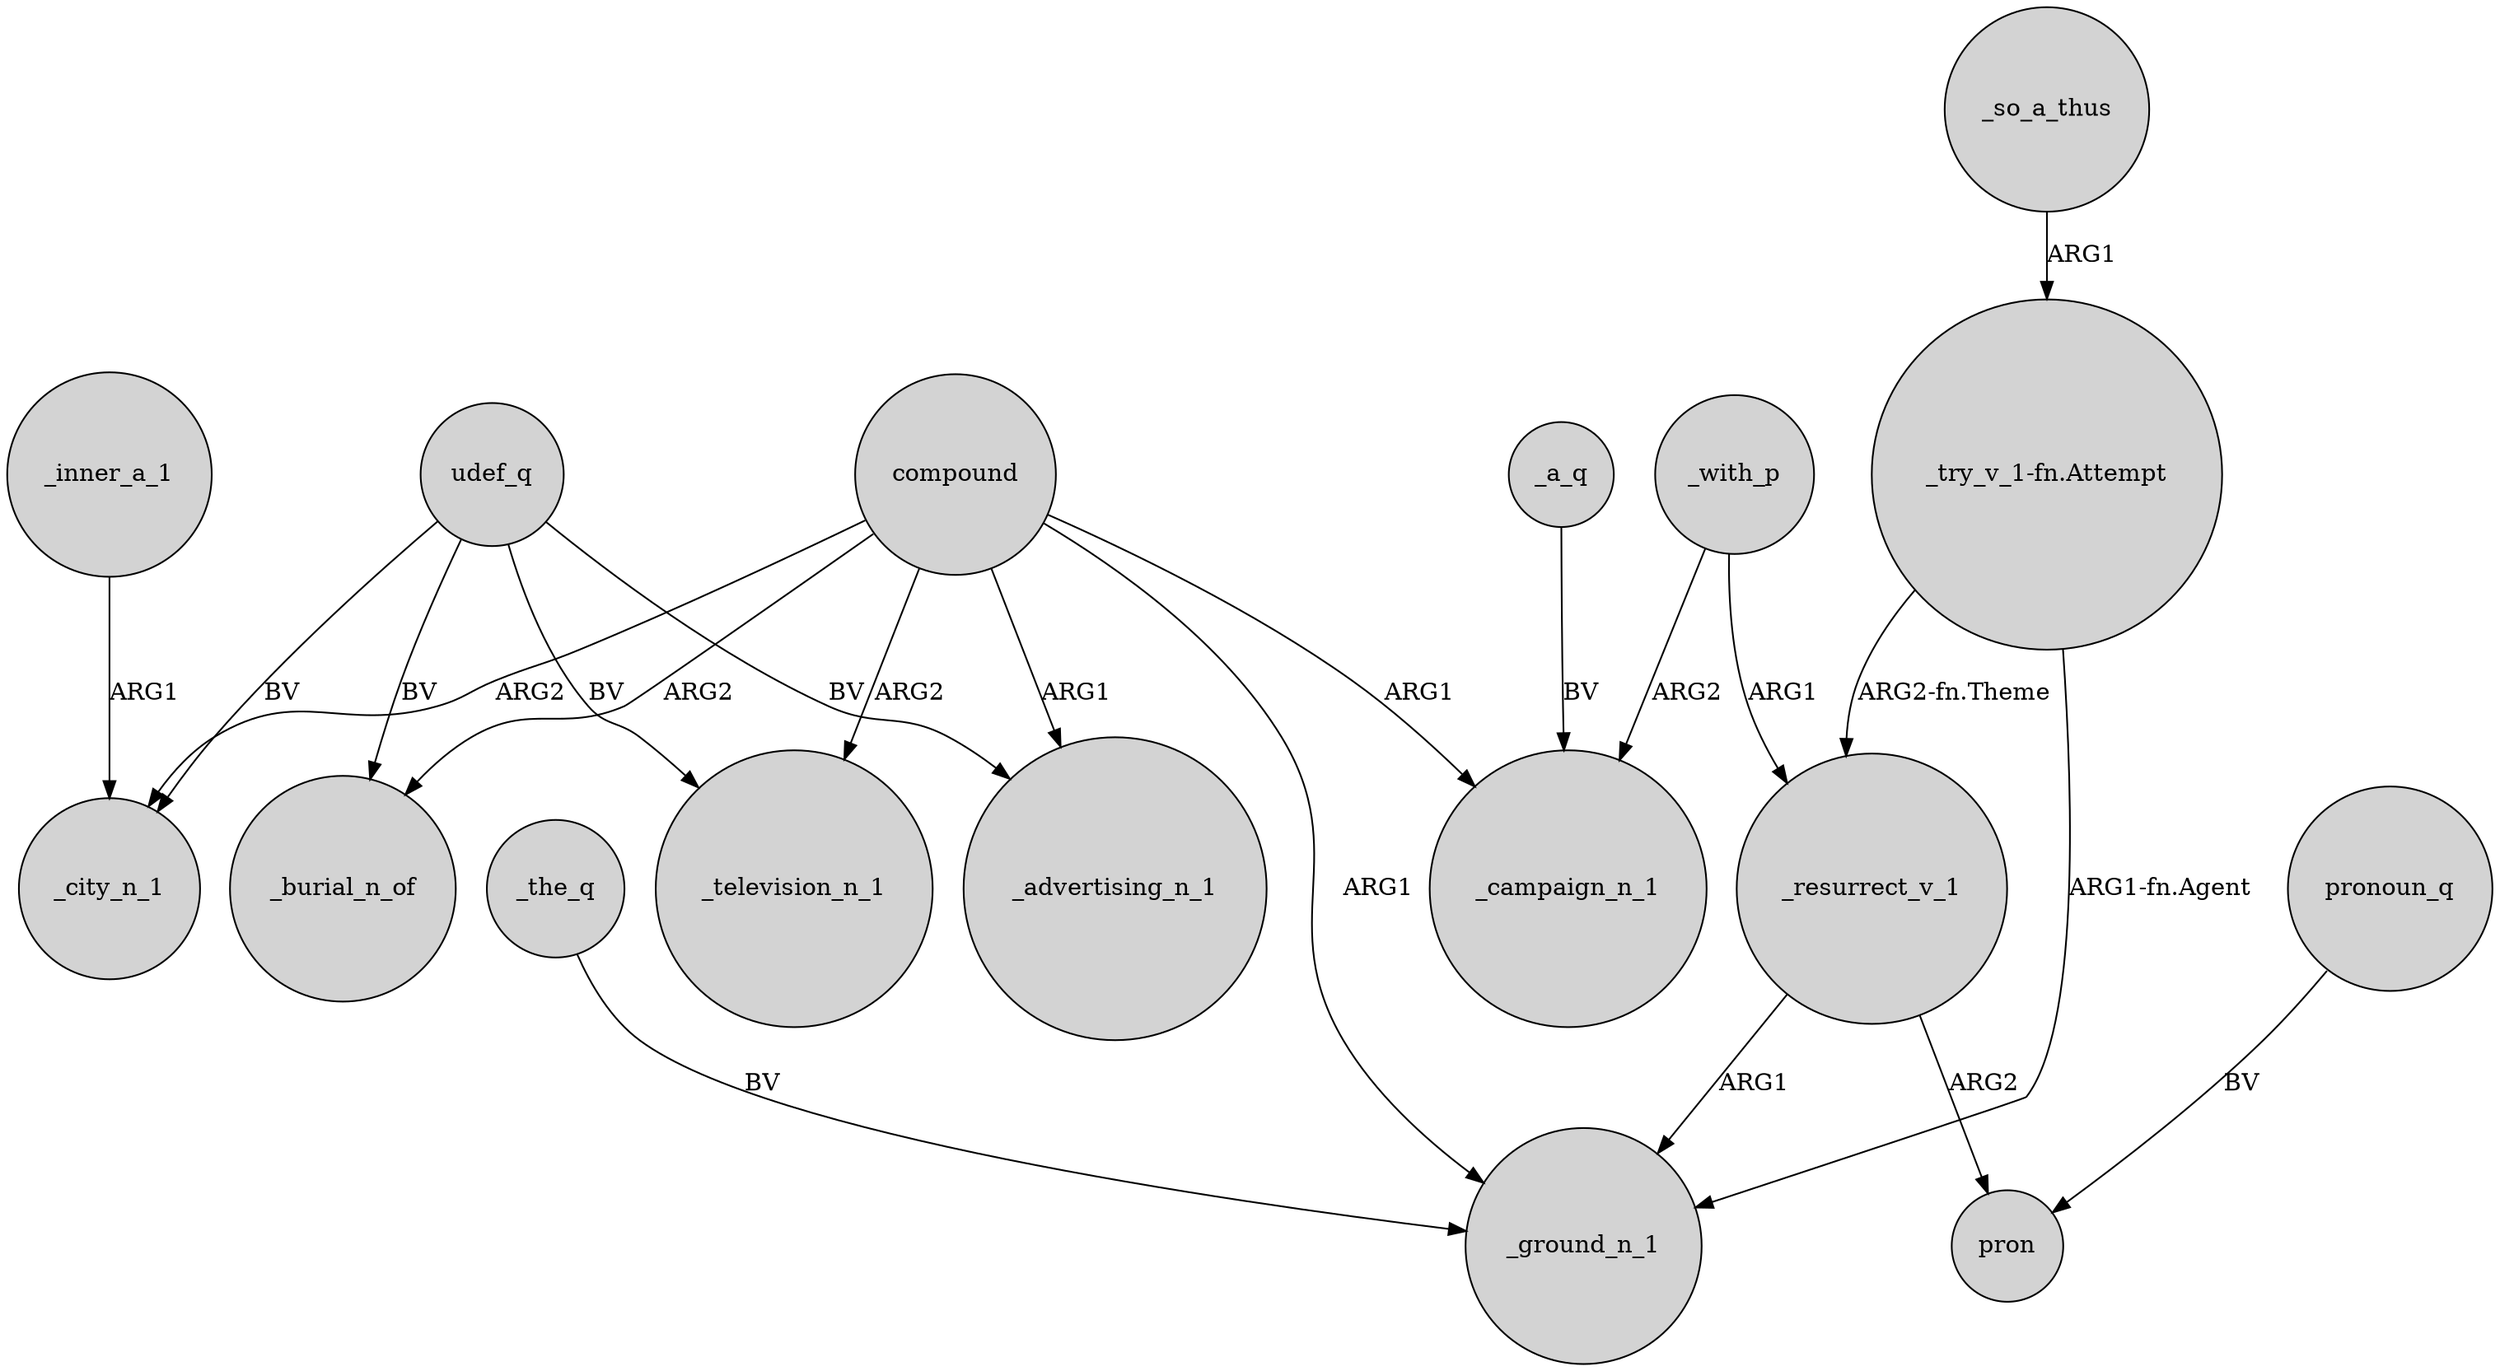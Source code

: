 digraph {
	node [shape=circle style=filled]
	compound -> _burial_n_of [label=ARG2]
	_inner_a_1 -> _city_n_1 [label=ARG1]
	_with_p -> _resurrect_v_1 [label=ARG1]
	udef_q -> _television_n_1 [label=BV]
	udef_q -> _burial_n_of [label=BV]
	compound -> _campaign_n_1 [label=ARG1]
	compound -> _ground_n_1 [label=ARG1]
	_so_a_thus -> "_try_v_1-fn.Attempt" [label=ARG1]
	compound -> _city_n_1 [label=ARG2]
	udef_q -> _city_n_1 [label=BV]
	"_try_v_1-fn.Attempt" -> _ground_n_1 [label="ARG1-fn.Agent"]
	udef_q -> _advertising_n_1 [label=BV]
	pronoun_q -> pron [label=BV]
	_resurrect_v_1 -> _ground_n_1 [label=ARG1]
	_resurrect_v_1 -> pron [label=ARG2]
	_with_p -> _campaign_n_1 [label=ARG2]
	compound -> _television_n_1 [label=ARG2]
	"_try_v_1-fn.Attempt" -> _resurrect_v_1 [label="ARG2-fn.Theme"]
	_a_q -> _campaign_n_1 [label=BV]
	compound -> _advertising_n_1 [label=ARG1]
	_the_q -> _ground_n_1 [label=BV]
}
